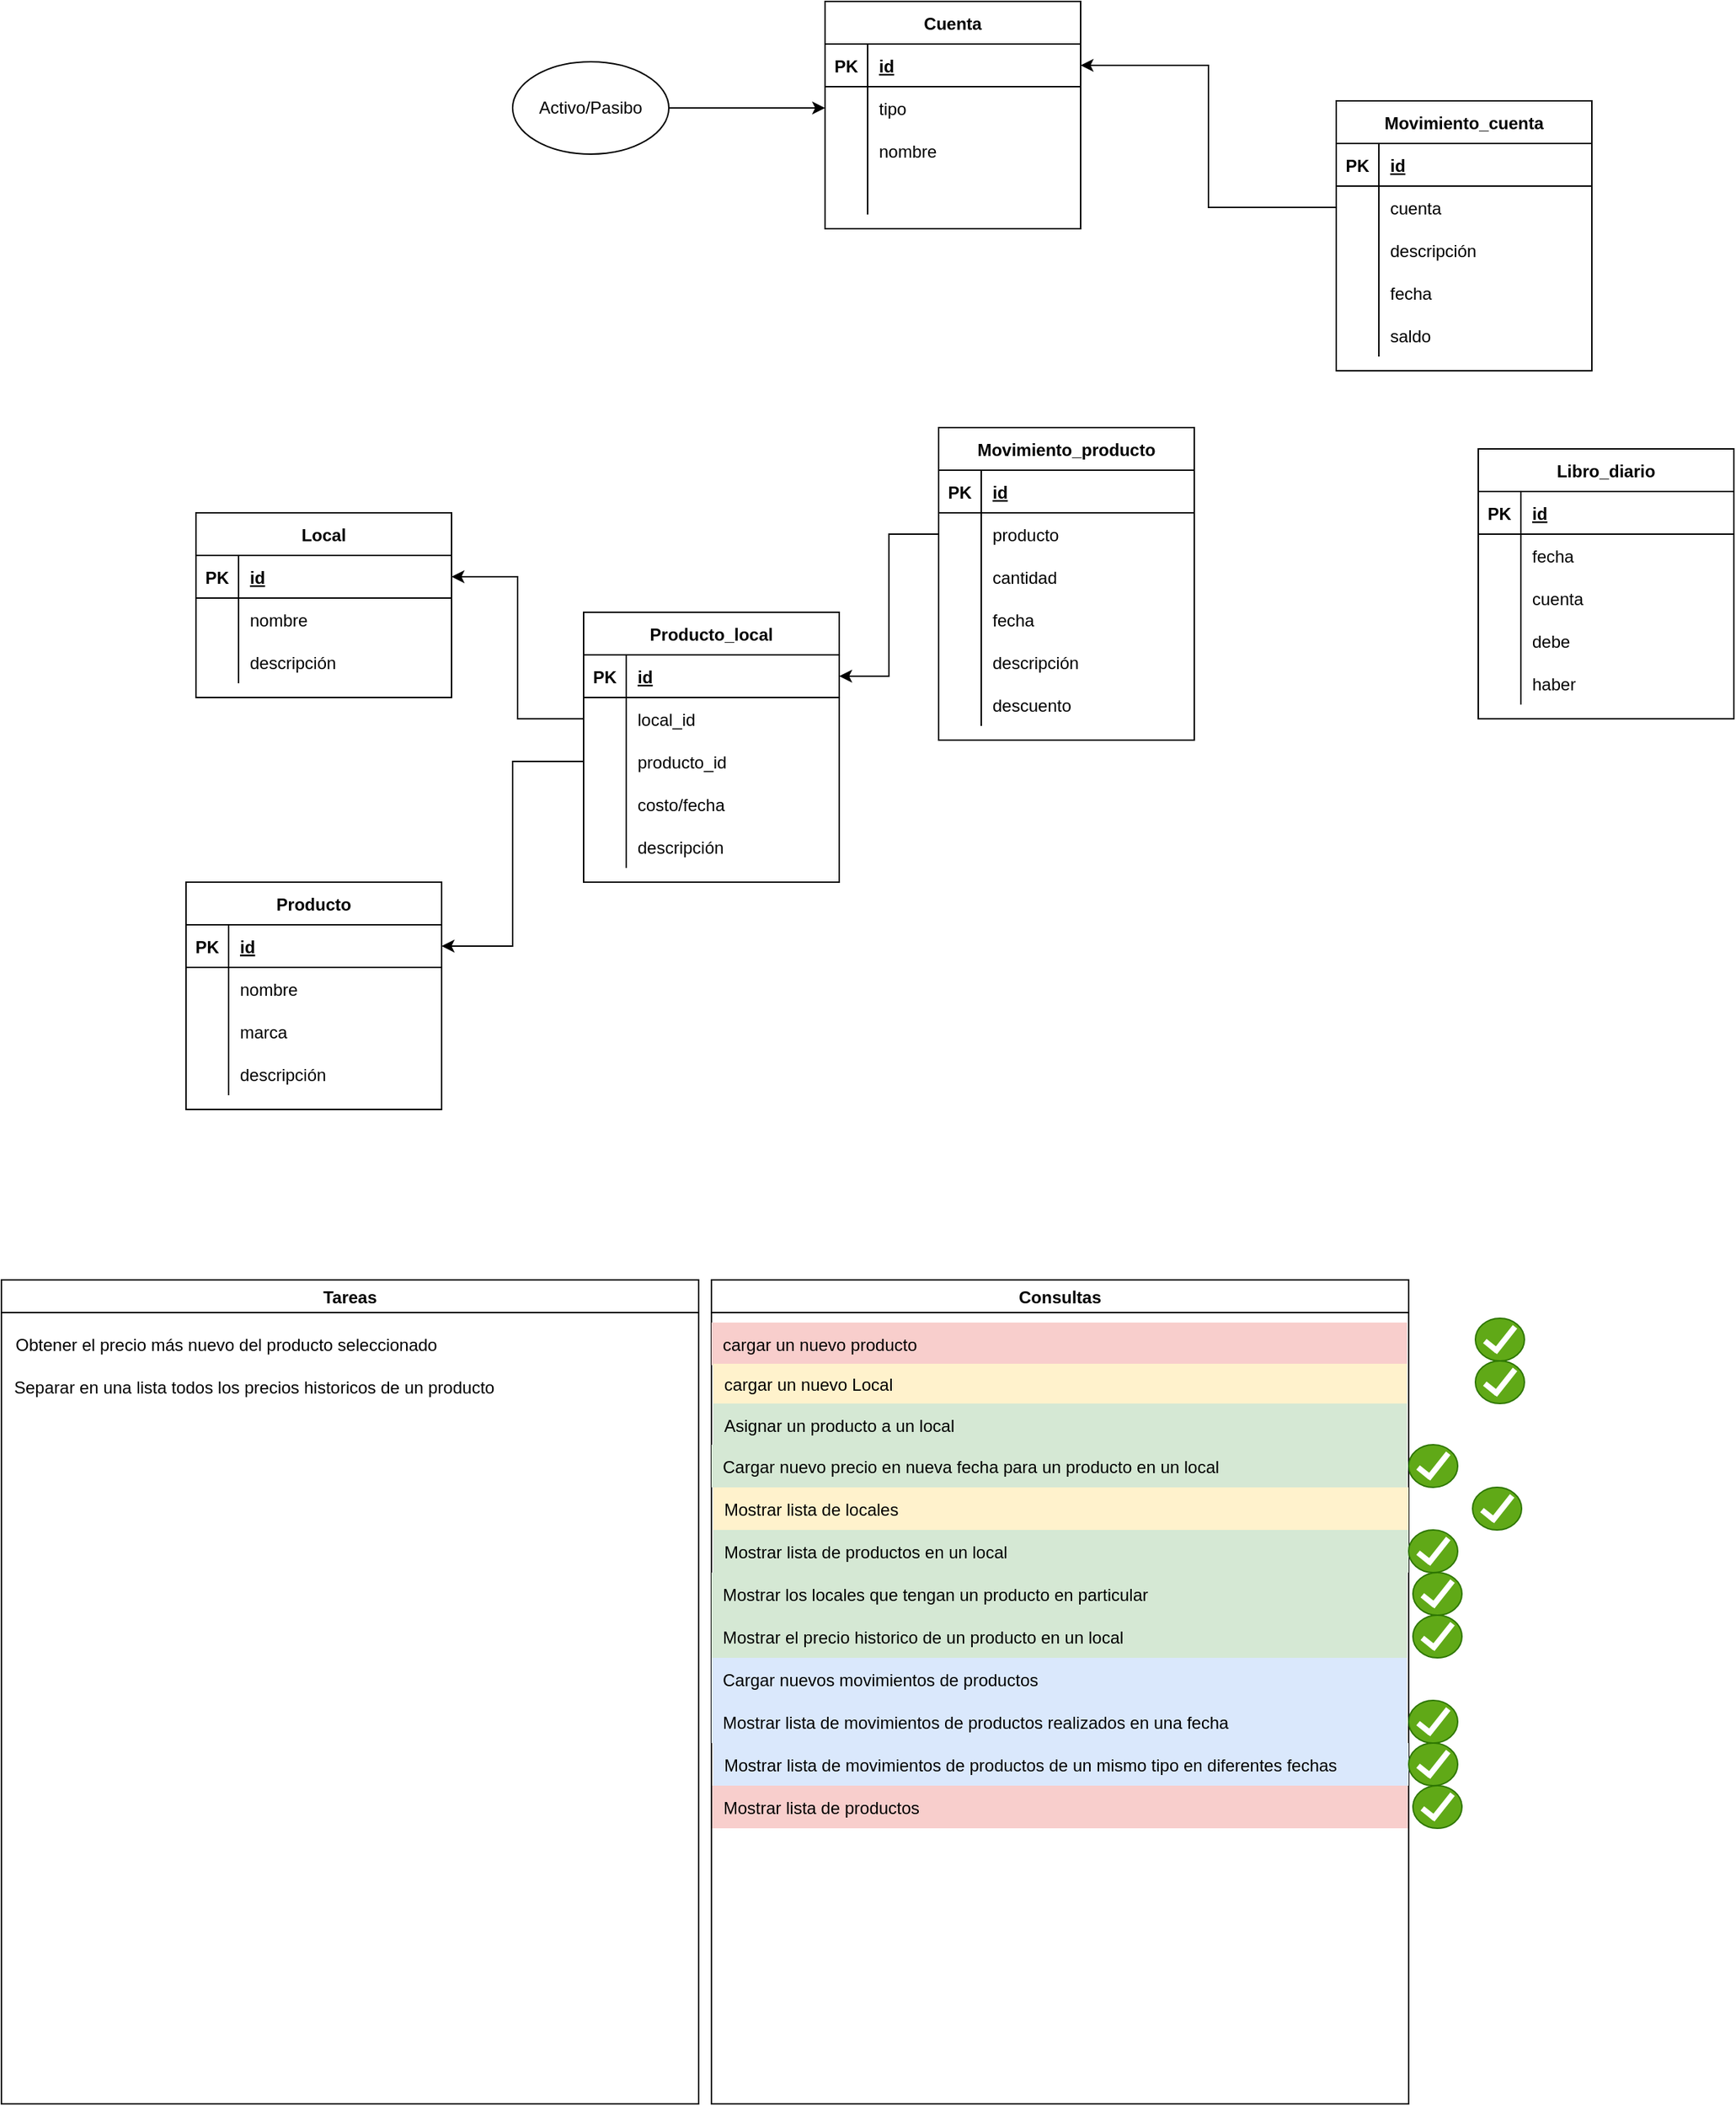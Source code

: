<mxfile version="20.2.8" type="device"><diagram id="sFwB2-x5jm3yH0s9zQsC" name="Página-1"><mxGraphModel dx="1406" dy="507" grid="0" gridSize="10" guides="1" tooltips="1" connect="1" arrows="1" fold="1" page="1" pageScale="1" pageWidth="827" pageHeight="1169" math="0" shadow="0"><root><mxCell id="0"/><mxCell id="1" parent="0"/><mxCell id="su_5K9uhyQ8qTH6WSZNQ-1" value="Cuenta" style="shape=table;startSize=30;container=1;collapsible=1;childLayout=tableLayout;fixedRows=1;rowLines=0;fontStyle=1;align=center;resizeLast=1;" parent="1" vertex="1"><mxGeometry x="30" y="40" width="180" height="160" as="geometry"/></mxCell><mxCell id="su_5K9uhyQ8qTH6WSZNQ-2" value="" style="shape=tableRow;horizontal=0;startSize=0;swimlaneHead=0;swimlaneBody=0;fillColor=none;collapsible=0;dropTarget=0;points=[[0,0.5],[1,0.5]];portConstraint=eastwest;top=0;left=0;right=0;bottom=1;" parent="su_5K9uhyQ8qTH6WSZNQ-1" vertex="1"><mxGeometry y="30" width="180" height="30" as="geometry"/></mxCell><mxCell id="su_5K9uhyQ8qTH6WSZNQ-3" value="PK" style="shape=partialRectangle;connectable=0;fillColor=none;top=0;left=0;bottom=0;right=0;fontStyle=1;overflow=hidden;" parent="su_5K9uhyQ8qTH6WSZNQ-2" vertex="1"><mxGeometry width="30" height="30" as="geometry"><mxRectangle width="30" height="30" as="alternateBounds"/></mxGeometry></mxCell><mxCell id="su_5K9uhyQ8qTH6WSZNQ-4" value="id" style="shape=partialRectangle;connectable=0;fillColor=none;top=0;left=0;bottom=0;right=0;align=left;spacingLeft=6;fontStyle=5;overflow=hidden;" parent="su_5K9uhyQ8qTH6WSZNQ-2" vertex="1"><mxGeometry x="30" width="150" height="30" as="geometry"><mxRectangle width="150" height="30" as="alternateBounds"/></mxGeometry></mxCell><mxCell id="su_5K9uhyQ8qTH6WSZNQ-5" value="" style="shape=tableRow;horizontal=0;startSize=0;swimlaneHead=0;swimlaneBody=0;fillColor=none;collapsible=0;dropTarget=0;points=[[0,0.5],[1,0.5]];portConstraint=eastwest;top=0;left=0;right=0;bottom=0;" parent="su_5K9uhyQ8qTH6WSZNQ-1" vertex="1"><mxGeometry y="60" width="180" height="30" as="geometry"/></mxCell><mxCell id="su_5K9uhyQ8qTH6WSZNQ-6" value="" style="shape=partialRectangle;connectable=0;fillColor=none;top=0;left=0;bottom=0;right=0;editable=1;overflow=hidden;" parent="su_5K9uhyQ8qTH6WSZNQ-5" vertex="1"><mxGeometry width="30" height="30" as="geometry"><mxRectangle width="30" height="30" as="alternateBounds"/></mxGeometry></mxCell><mxCell id="su_5K9uhyQ8qTH6WSZNQ-7" value="tipo" style="shape=partialRectangle;connectable=0;fillColor=none;top=0;left=0;bottom=0;right=0;align=left;spacingLeft=6;overflow=hidden;" parent="su_5K9uhyQ8qTH6WSZNQ-5" vertex="1"><mxGeometry x="30" width="150" height="30" as="geometry"><mxRectangle width="150" height="30" as="alternateBounds"/></mxGeometry></mxCell><mxCell id="su_5K9uhyQ8qTH6WSZNQ-8" value="" style="shape=tableRow;horizontal=0;startSize=0;swimlaneHead=0;swimlaneBody=0;fillColor=none;collapsible=0;dropTarget=0;points=[[0,0.5],[1,0.5]];portConstraint=eastwest;top=0;left=0;right=0;bottom=0;" parent="su_5K9uhyQ8qTH6WSZNQ-1" vertex="1"><mxGeometry y="90" width="180" height="30" as="geometry"/></mxCell><mxCell id="su_5K9uhyQ8qTH6WSZNQ-9" value="" style="shape=partialRectangle;connectable=0;fillColor=none;top=0;left=0;bottom=0;right=0;editable=1;overflow=hidden;" parent="su_5K9uhyQ8qTH6WSZNQ-8" vertex="1"><mxGeometry width="30" height="30" as="geometry"><mxRectangle width="30" height="30" as="alternateBounds"/></mxGeometry></mxCell><mxCell id="su_5K9uhyQ8qTH6WSZNQ-10" value="nombre" style="shape=partialRectangle;connectable=0;fillColor=none;top=0;left=0;bottom=0;right=0;align=left;spacingLeft=6;overflow=hidden;" parent="su_5K9uhyQ8qTH6WSZNQ-8" vertex="1"><mxGeometry x="30" width="150" height="30" as="geometry"><mxRectangle width="150" height="30" as="alternateBounds"/></mxGeometry></mxCell><mxCell id="su_5K9uhyQ8qTH6WSZNQ-11" value="" style="shape=tableRow;horizontal=0;startSize=0;swimlaneHead=0;swimlaneBody=0;fillColor=none;collapsible=0;dropTarget=0;points=[[0,0.5],[1,0.5]];portConstraint=eastwest;top=0;left=0;right=0;bottom=0;" parent="su_5K9uhyQ8qTH6WSZNQ-1" vertex="1"><mxGeometry y="120" width="180" height="30" as="geometry"/></mxCell><mxCell id="su_5K9uhyQ8qTH6WSZNQ-12" value="" style="shape=partialRectangle;connectable=0;fillColor=none;top=0;left=0;bottom=0;right=0;editable=1;overflow=hidden;" parent="su_5K9uhyQ8qTH6WSZNQ-11" vertex="1"><mxGeometry width="30" height="30" as="geometry"><mxRectangle width="30" height="30" as="alternateBounds"/></mxGeometry></mxCell><mxCell id="su_5K9uhyQ8qTH6WSZNQ-13" value="" style="shape=partialRectangle;connectable=0;fillColor=none;top=0;left=0;bottom=0;right=0;align=left;spacingLeft=6;overflow=hidden;" parent="su_5K9uhyQ8qTH6WSZNQ-11" vertex="1"><mxGeometry x="30" width="150" height="30" as="geometry"><mxRectangle width="150" height="30" as="alternateBounds"/></mxGeometry></mxCell><mxCell id="su_5K9uhyQ8qTH6WSZNQ-14" value="" style="endArrow=classic;html=1;rounded=0;" parent="1" source="su_5K9uhyQ8qTH6WSZNQ-15" edge="1"><mxGeometry width="50" height="50" relative="1" as="geometry"><mxPoint x="316" y="120" as="sourcePoint"/><mxPoint x="30" y="115" as="targetPoint"/></mxGeometry></mxCell><mxCell id="su_5K9uhyQ8qTH6WSZNQ-15" value="Activo/Pasibo" style="ellipse;whiteSpace=wrap;html=1;" parent="1" vertex="1"><mxGeometry x="-190" y="82.5" width="110" height="65" as="geometry"/></mxCell><mxCell id="su_5K9uhyQ8qTH6WSZNQ-33" style="edgeStyle=orthogonalEdgeStyle;rounded=0;orthogonalLoop=1;jettySize=auto;html=1;entryX=1;entryY=0.5;entryDx=0;entryDy=0;exitX=0;exitY=0.5;exitDx=0;exitDy=0;" parent="1" source="su_5K9uhyQ8qTH6WSZNQ-24" target="su_5K9uhyQ8qTH6WSZNQ-2" edge="1"><mxGeometry relative="1" as="geometry"/></mxCell><mxCell id="su_5K9uhyQ8qTH6WSZNQ-20" value="Movimiento_cuenta" style="shape=table;startSize=30;container=1;collapsible=1;childLayout=tableLayout;fixedRows=1;rowLines=0;fontStyle=1;align=center;resizeLast=1;" parent="1" vertex="1"><mxGeometry x="390" y="110" width="180" height="190" as="geometry"/></mxCell><mxCell id="su_5K9uhyQ8qTH6WSZNQ-21" value="" style="shape=tableRow;horizontal=0;startSize=0;swimlaneHead=0;swimlaneBody=0;fillColor=none;collapsible=0;dropTarget=0;points=[[0,0.5],[1,0.5]];portConstraint=eastwest;top=0;left=0;right=0;bottom=1;" parent="su_5K9uhyQ8qTH6WSZNQ-20" vertex="1"><mxGeometry y="30" width="180" height="30" as="geometry"/></mxCell><mxCell id="su_5K9uhyQ8qTH6WSZNQ-22" value="PK" style="shape=partialRectangle;connectable=0;fillColor=none;top=0;left=0;bottom=0;right=0;fontStyle=1;overflow=hidden;" parent="su_5K9uhyQ8qTH6WSZNQ-21" vertex="1"><mxGeometry width="30" height="30" as="geometry"><mxRectangle width="30" height="30" as="alternateBounds"/></mxGeometry></mxCell><mxCell id="su_5K9uhyQ8qTH6WSZNQ-23" value="id" style="shape=partialRectangle;connectable=0;fillColor=none;top=0;left=0;bottom=0;right=0;align=left;spacingLeft=6;fontStyle=5;overflow=hidden;" parent="su_5K9uhyQ8qTH6WSZNQ-21" vertex="1"><mxGeometry x="30" width="150" height="30" as="geometry"><mxRectangle width="150" height="30" as="alternateBounds"/></mxGeometry></mxCell><mxCell id="su_5K9uhyQ8qTH6WSZNQ-24" value="" style="shape=tableRow;horizontal=0;startSize=0;swimlaneHead=0;swimlaneBody=0;fillColor=none;collapsible=0;dropTarget=0;points=[[0,0.5],[1,0.5]];portConstraint=eastwest;top=0;left=0;right=0;bottom=0;" parent="su_5K9uhyQ8qTH6WSZNQ-20" vertex="1"><mxGeometry y="60" width="180" height="30" as="geometry"/></mxCell><mxCell id="su_5K9uhyQ8qTH6WSZNQ-25" value="" style="shape=partialRectangle;connectable=0;fillColor=none;top=0;left=0;bottom=0;right=0;editable=1;overflow=hidden;" parent="su_5K9uhyQ8qTH6WSZNQ-24" vertex="1"><mxGeometry width="30" height="30" as="geometry"><mxRectangle width="30" height="30" as="alternateBounds"/></mxGeometry></mxCell><mxCell id="su_5K9uhyQ8qTH6WSZNQ-26" value="cuenta" style="shape=partialRectangle;connectable=0;fillColor=none;top=0;left=0;bottom=0;right=0;align=left;spacingLeft=6;overflow=hidden;" parent="su_5K9uhyQ8qTH6WSZNQ-24" vertex="1"><mxGeometry x="30" width="150" height="30" as="geometry"><mxRectangle width="150" height="30" as="alternateBounds"/></mxGeometry></mxCell><mxCell id="su_5K9uhyQ8qTH6WSZNQ-27" value="" style="shape=tableRow;horizontal=0;startSize=0;swimlaneHead=0;swimlaneBody=0;fillColor=none;collapsible=0;dropTarget=0;points=[[0,0.5],[1,0.5]];portConstraint=eastwest;top=0;left=0;right=0;bottom=0;" parent="su_5K9uhyQ8qTH6WSZNQ-20" vertex="1"><mxGeometry y="90" width="180" height="30" as="geometry"/></mxCell><mxCell id="su_5K9uhyQ8qTH6WSZNQ-28" value="" style="shape=partialRectangle;connectable=0;fillColor=none;top=0;left=0;bottom=0;right=0;editable=1;overflow=hidden;" parent="su_5K9uhyQ8qTH6WSZNQ-27" vertex="1"><mxGeometry width="30" height="30" as="geometry"><mxRectangle width="30" height="30" as="alternateBounds"/></mxGeometry></mxCell><mxCell id="su_5K9uhyQ8qTH6WSZNQ-29" value="descripción" style="shape=partialRectangle;connectable=0;fillColor=none;top=0;left=0;bottom=0;right=0;align=left;spacingLeft=6;overflow=hidden;" parent="su_5K9uhyQ8qTH6WSZNQ-27" vertex="1"><mxGeometry x="30" width="150" height="30" as="geometry"><mxRectangle width="150" height="30" as="alternateBounds"/></mxGeometry></mxCell><mxCell id="su_5K9uhyQ8qTH6WSZNQ-30" value="" style="shape=tableRow;horizontal=0;startSize=0;swimlaneHead=0;swimlaneBody=0;fillColor=none;collapsible=0;dropTarget=0;points=[[0,0.5],[1,0.5]];portConstraint=eastwest;top=0;left=0;right=0;bottom=0;" parent="su_5K9uhyQ8qTH6WSZNQ-20" vertex="1"><mxGeometry y="120" width="180" height="30" as="geometry"/></mxCell><mxCell id="su_5K9uhyQ8qTH6WSZNQ-31" value="" style="shape=partialRectangle;connectable=0;fillColor=none;top=0;left=0;bottom=0;right=0;editable=1;overflow=hidden;" parent="su_5K9uhyQ8qTH6WSZNQ-30" vertex="1"><mxGeometry width="30" height="30" as="geometry"><mxRectangle width="30" height="30" as="alternateBounds"/></mxGeometry></mxCell><mxCell id="su_5K9uhyQ8qTH6WSZNQ-32" value="fecha" style="shape=partialRectangle;connectable=0;fillColor=none;top=0;left=0;bottom=0;right=0;align=left;spacingLeft=6;overflow=hidden;" parent="su_5K9uhyQ8qTH6WSZNQ-30" vertex="1"><mxGeometry x="30" width="150" height="30" as="geometry"><mxRectangle width="150" height="30" as="alternateBounds"/></mxGeometry></mxCell><mxCell id="su_5K9uhyQ8qTH6WSZNQ-38" value="" style="shape=tableRow;horizontal=0;startSize=0;swimlaneHead=0;swimlaneBody=0;fillColor=none;collapsible=0;dropTarget=0;points=[[0,0.5],[1,0.5]];portConstraint=eastwest;top=0;left=0;right=0;bottom=0;" parent="su_5K9uhyQ8qTH6WSZNQ-20" vertex="1"><mxGeometry y="150" width="180" height="30" as="geometry"/></mxCell><mxCell id="su_5K9uhyQ8qTH6WSZNQ-39" value="" style="shape=partialRectangle;connectable=0;fillColor=none;top=0;left=0;bottom=0;right=0;editable=1;overflow=hidden;" parent="su_5K9uhyQ8qTH6WSZNQ-38" vertex="1"><mxGeometry width="30" height="30" as="geometry"><mxRectangle width="30" height="30" as="alternateBounds"/></mxGeometry></mxCell><mxCell id="su_5K9uhyQ8qTH6WSZNQ-40" value="saldo" style="shape=partialRectangle;connectable=0;fillColor=none;top=0;left=0;bottom=0;right=0;align=left;spacingLeft=6;overflow=hidden;" parent="su_5K9uhyQ8qTH6WSZNQ-38" vertex="1"><mxGeometry x="30" width="150" height="30" as="geometry"><mxRectangle width="150" height="30" as="alternateBounds"/></mxGeometry></mxCell><mxCell id="su_5K9uhyQ8qTH6WSZNQ-41" value="Producto" style="shape=table;startSize=30;container=1;collapsible=1;childLayout=tableLayout;fixedRows=1;rowLines=0;fontStyle=1;align=center;resizeLast=1;" parent="1" vertex="1"><mxGeometry x="-420" y="660" width="180" height="160" as="geometry"/></mxCell><mxCell id="su_5K9uhyQ8qTH6WSZNQ-42" value="" style="shape=tableRow;horizontal=0;startSize=0;swimlaneHead=0;swimlaneBody=0;fillColor=none;collapsible=0;dropTarget=0;points=[[0,0.5],[1,0.5]];portConstraint=eastwest;top=0;left=0;right=0;bottom=1;" parent="su_5K9uhyQ8qTH6WSZNQ-41" vertex="1"><mxGeometry y="30" width="180" height="30" as="geometry"/></mxCell><mxCell id="su_5K9uhyQ8qTH6WSZNQ-43" value="PK" style="shape=partialRectangle;connectable=0;fillColor=none;top=0;left=0;bottom=0;right=0;fontStyle=1;overflow=hidden;" parent="su_5K9uhyQ8qTH6WSZNQ-42" vertex="1"><mxGeometry width="30" height="30" as="geometry"><mxRectangle width="30" height="30" as="alternateBounds"/></mxGeometry></mxCell><mxCell id="su_5K9uhyQ8qTH6WSZNQ-44" value="id" style="shape=partialRectangle;connectable=0;fillColor=none;top=0;left=0;bottom=0;right=0;align=left;spacingLeft=6;fontStyle=5;overflow=hidden;" parent="su_5K9uhyQ8qTH6WSZNQ-42" vertex="1"><mxGeometry x="30" width="150" height="30" as="geometry"><mxRectangle width="150" height="30" as="alternateBounds"/></mxGeometry></mxCell><mxCell id="su_5K9uhyQ8qTH6WSZNQ-45" value="" style="shape=tableRow;horizontal=0;startSize=0;swimlaneHead=0;swimlaneBody=0;fillColor=none;collapsible=0;dropTarget=0;points=[[0,0.5],[1,0.5]];portConstraint=eastwest;top=0;left=0;right=0;bottom=0;" parent="su_5K9uhyQ8qTH6WSZNQ-41" vertex="1"><mxGeometry y="60" width="180" height="30" as="geometry"/></mxCell><mxCell id="su_5K9uhyQ8qTH6WSZNQ-46" value="" style="shape=partialRectangle;connectable=0;fillColor=none;top=0;left=0;bottom=0;right=0;editable=1;overflow=hidden;" parent="su_5K9uhyQ8qTH6WSZNQ-45" vertex="1"><mxGeometry width="30" height="30" as="geometry"><mxRectangle width="30" height="30" as="alternateBounds"/></mxGeometry></mxCell><mxCell id="su_5K9uhyQ8qTH6WSZNQ-47" value="nombre" style="shape=partialRectangle;connectable=0;fillColor=none;top=0;left=0;bottom=0;right=0;align=left;spacingLeft=6;overflow=hidden;" parent="su_5K9uhyQ8qTH6WSZNQ-45" vertex="1"><mxGeometry x="30" width="150" height="30" as="geometry"><mxRectangle width="150" height="30" as="alternateBounds"/></mxGeometry></mxCell><mxCell id="su_5K9uhyQ8qTH6WSZNQ-48" value="" style="shape=tableRow;horizontal=0;startSize=0;swimlaneHead=0;swimlaneBody=0;fillColor=none;collapsible=0;dropTarget=0;points=[[0,0.5],[1,0.5]];portConstraint=eastwest;top=0;left=0;right=0;bottom=0;" parent="su_5K9uhyQ8qTH6WSZNQ-41" vertex="1"><mxGeometry y="90" width="180" height="30" as="geometry"/></mxCell><mxCell id="su_5K9uhyQ8qTH6WSZNQ-49" value="" style="shape=partialRectangle;connectable=0;fillColor=none;top=0;left=0;bottom=0;right=0;editable=1;overflow=hidden;" parent="su_5K9uhyQ8qTH6WSZNQ-48" vertex="1"><mxGeometry width="30" height="30" as="geometry"><mxRectangle width="30" height="30" as="alternateBounds"/></mxGeometry></mxCell><mxCell id="su_5K9uhyQ8qTH6WSZNQ-50" value="marca" style="shape=partialRectangle;connectable=0;fillColor=none;top=0;left=0;bottom=0;right=0;align=left;spacingLeft=6;overflow=hidden;" parent="su_5K9uhyQ8qTH6WSZNQ-48" vertex="1"><mxGeometry x="30" width="150" height="30" as="geometry"><mxRectangle width="150" height="30" as="alternateBounds"/></mxGeometry></mxCell><mxCell id="su_5K9uhyQ8qTH6WSZNQ-54" value="" style="shape=tableRow;horizontal=0;startSize=0;swimlaneHead=0;swimlaneBody=0;fillColor=none;collapsible=0;dropTarget=0;points=[[0,0.5],[1,0.5]];portConstraint=eastwest;top=0;left=0;right=0;bottom=0;" parent="su_5K9uhyQ8qTH6WSZNQ-41" vertex="1"><mxGeometry y="120" width="180" height="30" as="geometry"/></mxCell><mxCell id="su_5K9uhyQ8qTH6WSZNQ-55" value="" style="shape=partialRectangle;connectable=0;fillColor=none;top=0;left=0;bottom=0;right=0;editable=1;overflow=hidden;" parent="su_5K9uhyQ8qTH6WSZNQ-54" vertex="1"><mxGeometry width="30" height="30" as="geometry"><mxRectangle width="30" height="30" as="alternateBounds"/></mxGeometry></mxCell><mxCell id="su_5K9uhyQ8qTH6WSZNQ-56" value="descripción" style="shape=partialRectangle;connectable=0;fillColor=none;top=0;left=0;bottom=0;right=0;align=left;spacingLeft=6;overflow=hidden;" parent="su_5K9uhyQ8qTH6WSZNQ-54" vertex="1"><mxGeometry x="30" width="150" height="30" as="geometry"><mxRectangle width="150" height="30" as="alternateBounds"/></mxGeometry></mxCell><mxCell id="su_5K9uhyQ8qTH6WSZNQ-57" value="Movimiento_producto" style="shape=table;startSize=30;container=1;collapsible=1;childLayout=tableLayout;fixedRows=1;rowLines=0;fontStyle=1;align=center;resizeLast=1;" parent="1" vertex="1"><mxGeometry x="110" y="340" width="180" height="220" as="geometry"/></mxCell><mxCell id="su_5K9uhyQ8qTH6WSZNQ-58" value="" style="shape=tableRow;horizontal=0;startSize=0;swimlaneHead=0;swimlaneBody=0;fillColor=none;collapsible=0;dropTarget=0;points=[[0,0.5],[1,0.5]];portConstraint=eastwest;top=0;left=0;right=0;bottom=1;" parent="su_5K9uhyQ8qTH6WSZNQ-57" vertex="1"><mxGeometry y="30" width="180" height="30" as="geometry"/></mxCell><mxCell id="su_5K9uhyQ8qTH6WSZNQ-59" value="PK" style="shape=partialRectangle;connectable=0;fillColor=none;top=0;left=0;bottom=0;right=0;fontStyle=1;overflow=hidden;" parent="su_5K9uhyQ8qTH6WSZNQ-58" vertex="1"><mxGeometry width="30" height="30" as="geometry"><mxRectangle width="30" height="30" as="alternateBounds"/></mxGeometry></mxCell><mxCell id="su_5K9uhyQ8qTH6WSZNQ-60" value="id" style="shape=partialRectangle;connectable=0;fillColor=none;top=0;left=0;bottom=0;right=0;align=left;spacingLeft=6;fontStyle=5;overflow=hidden;" parent="su_5K9uhyQ8qTH6WSZNQ-58" vertex="1"><mxGeometry x="30" width="150" height="30" as="geometry"><mxRectangle width="150" height="30" as="alternateBounds"/></mxGeometry></mxCell><mxCell id="su_5K9uhyQ8qTH6WSZNQ-61" value="" style="shape=tableRow;horizontal=0;startSize=0;swimlaneHead=0;swimlaneBody=0;fillColor=none;collapsible=0;dropTarget=0;points=[[0,0.5],[1,0.5]];portConstraint=eastwest;top=0;left=0;right=0;bottom=0;" parent="su_5K9uhyQ8qTH6WSZNQ-57" vertex="1"><mxGeometry y="60" width="180" height="30" as="geometry"/></mxCell><mxCell id="su_5K9uhyQ8qTH6WSZNQ-62" value="" style="shape=partialRectangle;connectable=0;fillColor=none;top=0;left=0;bottom=0;right=0;editable=1;overflow=hidden;" parent="su_5K9uhyQ8qTH6WSZNQ-61" vertex="1"><mxGeometry width="30" height="30" as="geometry"><mxRectangle width="30" height="30" as="alternateBounds"/></mxGeometry></mxCell><mxCell id="su_5K9uhyQ8qTH6WSZNQ-63" value="producto" style="shape=partialRectangle;connectable=0;fillColor=none;top=0;left=0;bottom=0;right=0;align=left;spacingLeft=6;overflow=hidden;" parent="su_5K9uhyQ8qTH6WSZNQ-61" vertex="1"><mxGeometry x="30" width="150" height="30" as="geometry"><mxRectangle width="150" height="30" as="alternateBounds"/></mxGeometry></mxCell><mxCell id="su_5K9uhyQ8qTH6WSZNQ-73" value="" style="shape=tableRow;horizontal=0;startSize=0;swimlaneHead=0;swimlaneBody=0;fillColor=none;collapsible=0;dropTarget=0;points=[[0,0.5],[1,0.5]];portConstraint=eastwest;top=0;left=0;right=0;bottom=0;" parent="su_5K9uhyQ8qTH6WSZNQ-57" vertex="1"><mxGeometry y="90" width="180" height="30" as="geometry"/></mxCell><mxCell id="su_5K9uhyQ8qTH6WSZNQ-74" value="" style="shape=partialRectangle;connectable=0;fillColor=none;top=0;left=0;bottom=0;right=0;editable=1;overflow=hidden;" parent="su_5K9uhyQ8qTH6WSZNQ-73" vertex="1"><mxGeometry width="30" height="30" as="geometry"><mxRectangle width="30" height="30" as="alternateBounds"/></mxGeometry></mxCell><mxCell id="su_5K9uhyQ8qTH6WSZNQ-75" value="cantidad" style="shape=partialRectangle;connectable=0;fillColor=none;top=0;left=0;bottom=0;right=0;align=left;spacingLeft=6;overflow=hidden;" parent="su_5K9uhyQ8qTH6WSZNQ-73" vertex="1"><mxGeometry x="30" width="150" height="30" as="geometry"><mxRectangle width="150" height="30" as="alternateBounds"/></mxGeometry></mxCell><mxCell id="su_5K9uhyQ8qTH6WSZNQ-64" value="" style="shape=tableRow;horizontal=0;startSize=0;swimlaneHead=0;swimlaneBody=0;fillColor=none;collapsible=0;dropTarget=0;points=[[0,0.5],[1,0.5]];portConstraint=eastwest;top=0;left=0;right=0;bottom=0;" parent="su_5K9uhyQ8qTH6WSZNQ-57" vertex="1"><mxGeometry y="120" width="180" height="30" as="geometry"/></mxCell><mxCell id="su_5K9uhyQ8qTH6WSZNQ-65" value="" style="shape=partialRectangle;connectable=0;fillColor=none;top=0;left=0;bottom=0;right=0;editable=1;overflow=hidden;" parent="su_5K9uhyQ8qTH6WSZNQ-64" vertex="1"><mxGeometry width="30" height="30" as="geometry"><mxRectangle width="30" height="30" as="alternateBounds"/></mxGeometry></mxCell><mxCell id="su_5K9uhyQ8qTH6WSZNQ-66" value="fecha" style="shape=partialRectangle;connectable=0;fillColor=none;top=0;left=0;bottom=0;right=0;align=left;spacingLeft=6;overflow=hidden;" parent="su_5K9uhyQ8qTH6WSZNQ-64" vertex="1"><mxGeometry x="30" width="150" height="30" as="geometry"><mxRectangle width="150" height="30" as="alternateBounds"/></mxGeometry></mxCell><mxCell id="su_5K9uhyQ8qTH6WSZNQ-70" value="" style="shape=tableRow;horizontal=0;startSize=0;swimlaneHead=0;swimlaneBody=0;fillColor=none;collapsible=0;dropTarget=0;points=[[0,0.5],[1,0.5]];portConstraint=eastwest;top=0;left=0;right=0;bottom=0;" parent="su_5K9uhyQ8qTH6WSZNQ-57" vertex="1"><mxGeometry y="150" width="180" height="30" as="geometry"/></mxCell><mxCell id="su_5K9uhyQ8qTH6WSZNQ-71" value="" style="shape=partialRectangle;connectable=0;fillColor=none;top=0;left=0;bottom=0;right=0;editable=1;overflow=hidden;" parent="su_5K9uhyQ8qTH6WSZNQ-70" vertex="1"><mxGeometry width="30" height="30" as="geometry"><mxRectangle width="30" height="30" as="alternateBounds"/></mxGeometry></mxCell><mxCell id="su_5K9uhyQ8qTH6WSZNQ-72" value="descripción" style="shape=partialRectangle;connectable=0;fillColor=none;top=0;left=0;bottom=0;right=0;align=left;spacingLeft=6;overflow=hidden;" parent="su_5K9uhyQ8qTH6WSZNQ-70" vertex="1"><mxGeometry x="30" width="150" height="30" as="geometry"><mxRectangle width="150" height="30" as="alternateBounds"/></mxGeometry></mxCell><mxCell id="7sbzukaM1Y8o9VKseWNv-35" value="" style="shape=tableRow;horizontal=0;startSize=0;swimlaneHead=0;swimlaneBody=0;fillColor=none;collapsible=0;dropTarget=0;points=[[0,0.5],[1,0.5]];portConstraint=eastwest;top=0;left=0;right=0;bottom=0;" parent="su_5K9uhyQ8qTH6WSZNQ-57" vertex="1"><mxGeometry y="180" width="180" height="30" as="geometry"/></mxCell><mxCell id="7sbzukaM1Y8o9VKseWNv-36" value="" style="shape=partialRectangle;connectable=0;fillColor=none;top=0;left=0;bottom=0;right=0;editable=1;overflow=hidden;" parent="7sbzukaM1Y8o9VKseWNv-35" vertex="1"><mxGeometry width="30" height="30" as="geometry"><mxRectangle width="30" height="30" as="alternateBounds"/></mxGeometry></mxCell><mxCell id="7sbzukaM1Y8o9VKseWNv-37" value="descuento" style="shape=partialRectangle;connectable=0;fillColor=none;top=0;left=0;bottom=0;right=0;align=left;spacingLeft=6;overflow=hidden;" parent="7sbzukaM1Y8o9VKseWNv-35" vertex="1"><mxGeometry x="30" width="150" height="30" as="geometry"><mxRectangle width="150" height="30" as="alternateBounds"/></mxGeometry></mxCell><mxCell id="su_5K9uhyQ8qTH6WSZNQ-76" style="edgeStyle=orthogonalEdgeStyle;rounded=0;orthogonalLoop=1;jettySize=auto;html=1;" parent="1" source="7sbzukaM1Y8o9VKseWNv-24" target="su_5K9uhyQ8qTH6WSZNQ-42" edge="1"><mxGeometry relative="1" as="geometry"/></mxCell><mxCell id="su_5K9uhyQ8qTH6WSZNQ-77" value="Libro_diario" style="shape=table;startSize=30;container=1;collapsible=1;childLayout=tableLayout;fixedRows=1;rowLines=0;fontStyle=1;align=center;resizeLast=1;" parent="1" vertex="1"><mxGeometry x="490" y="355" width="180" height="190" as="geometry"/></mxCell><mxCell id="su_5K9uhyQ8qTH6WSZNQ-78" value="" style="shape=tableRow;horizontal=0;startSize=0;swimlaneHead=0;swimlaneBody=0;fillColor=none;collapsible=0;dropTarget=0;points=[[0,0.5],[1,0.5]];portConstraint=eastwest;top=0;left=0;right=0;bottom=1;" parent="su_5K9uhyQ8qTH6WSZNQ-77" vertex="1"><mxGeometry y="30" width="180" height="30" as="geometry"/></mxCell><mxCell id="su_5K9uhyQ8qTH6WSZNQ-79" value="PK" style="shape=partialRectangle;connectable=0;fillColor=none;top=0;left=0;bottom=0;right=0;fontStyle=1;overflow=hidden;" parent="su_5K9uhyQ8qTH6WSZNQ-78" vertex="1"><mxGeometry width="30" height="30" as="geometry"><mxRectangle width="30" height="30" as="alternateBounds"/></mxGeometry></mxCell><mxCell id="su_5K9uhyQ8qTH6WSZNQ-80" value="id" style="shape=partialRectangle;connectable=0;fillColor=none;top=0;left=0;bottom=0;right=0;align=left;spacingLeft=6;fontStyle=5;overflow=hidden;" parent="su_5K9uhyQ8qTH6WSZNQ-78" vertex="1"><mxGeometry x="30" width="150" height="30" as="geometry"><mxRectangle width="150" height="30" as="alternateBounds"/></mxGeometry></mxCell><mxCell id="su_5K9uhyQ8qTH6WSZNQ-87" value="" style="shape=tableRow;horizontal=0;startSize=0;swimlaneHead=0;swimlaneBody=0;fillColor=none;collapsible=0;dropTarget=0;points=[[0,0.5],[1,0.5]];portConstraint=eastwest;top=0;left=0;right=0;bottom=0;" parent="su_5K9uhyQ8qTH6WSZNQ-77" vertex="1"><mxGeometry y="60" width="180" height="30" as="geometry"/></mxCell><mxCell id="su_5K9uhyQ8qTH6WSZNQ-88" value="" style="shape=partialRectangle;connectable=0;fillColor=none;top=0;left=0;bottom=0;right=0;editable=1;overflow=hidden;" parent="su_5K9uhyQ8qTH6WSZNQ-87" vertex="1"><mxGeometry width="30" height="30" as="geometry"><mxRectangle width="30" height="30" as="alternateBounds"/></mxGeometry></mxCell><mxCell id="su_5K9uhyQ8qTH6WSZNQ-89" value="fecha" style="shape=partialRectangle;connectable=0;fillColor=none;top=0;left=0;bottom=0;right=0;align=left;spacingLeft=6;overflow=hidden;" parent="su_5K9uhyQ8qTH6WSZNQ-87" vertex="1"><mxGeometry x="30" width="150" height="30" as="geometry"><mxRectangle width="150" height="30" as="alternateBounds"/></mxGeometry></mxCell><mxCell id="su_5K9uhyQ8qTH6WSZNQ-81" value="" style="shape=tableRow;horizontal=0;startSize=0;swimlaneHead=0;swimlaneBody=0;fillColor=none;collapsible=0;dropTarget=0;points=[[0,0.5],[1,0.5]];portConstraint=eastwest;top=0;left=0;right=0;bottom=0;" parent="su_5K9uhyQ8qTH6WSZNQ-77" vertex="1"><mxGeometry y="90" width="180" height="30" as="geometry"/></mxCell><mxCell id="su_5K9uhyQ8qTH6WSZNQ-82" value="" style="shape=partialRectangle;connectable=0;fillColor=none;top=0;left=0;bottom=0;right=0;editable=1;overflow=hidden;" parent="su_5K9uhyQ8qTH6WSZNQ-81" vertex="1"><mxGeometry width="30" height="30" as="geometry"><mxRectangle width="30" height="30" as="alternateBounds"/></mxGeometry></mxCell><mxCell id="su_5K9uhyQ8qTH6WSZNQ-83" value="cuenta" style="shape=partialRectangle;connectable=0;fillColor=none;top=0;left=0;bottom=0;right=0;align=left;spacingLeft=6;overflow=hidden;" parent="su_5K9uhyQ8qTH6WSZNQ-81" vertex="1"><mxGeometry x="30" width="150" height="30" as="geometry"><mxRectangle width="150" height="30" as="alternateBounds"/></mxGeometry></mxCell><mxCell id="su_5K9uhyQ8qTH6WSZNQ-84" value="" style="shape=tableRow;horizontal=0;startSize=0;swimlaneHead=0;swimlaneBody=0;fillColor=none;collapsible=0;dropTarget=0;points=[[0,0.5],[1,0.5]];portConstraint=eastwest;top=0;left=0;right=0;bottom=0;" parent="su_5K9uhyQ8qTH6WSZNQ-77" vertex="1"><mxGeometry y="120" width="180" height="30" as="geometry"/></mxCell><mxCell id="su_5K9uhyQ8qTH6WSZNQ-85" value="" style="shape=partialRectangle;connectable=0;fillColor=none;top=0;left=0;bottom=0;right=0;editable=1;overflow=hidden;" parent="su_5K9uhyQ8qTH6WSZNQ-84" vertex="1"><mxGeometry width="30" height="30" as="geometry"><mxRectangle width="30" height="30" as="alternateBounds"/></mxGeometry></mxCell><mxCell id="su_5K9uhyQ8qTH6WSZNQ-86" value="debe" style="shape=partialRectangle;connectable=0;fillColor=none;top=0;left=0;bottom=0;right=0;align=left;spacingLeft=6;overflow=hidden;" parent="su_5K9uhyQ8qTH6WSZNQ-84" vertex="1"><mxGeometry x="30" width="150" height="30" as="geometry"><mxRectangle width="150" height="30" as="alternateBounds"/></mxGeometry></mxCell><mxCell id="su_5K9uhyQ8qTH6WSZNQ-90" value="" style="shape=tableRow;horizontal=0;startSize=0;swimlaneHead=0;swimlaneBody=0;fillColor=none;collapsible=0;dropTarget=0;points=[[0,0.5],[1,0.5]];portConstraint=eastwest;top=0;left=0;right=0;bottom=0;" parent="su_5K9uhyQ8qTH6WSZNQ-77" vertex="1"><mxGeometry y="150" width="180" height="30" as="geometry"/></mxCell><mxCell id="su_5K9uhyQ8qTH6WSZNQ-91" value="" style="shape=partialRectangle;connectable=0;fillColor=none;top=0;left=0;bottom=0;right=0;editable=1;overflow=hidden;" parent="su_5K9uhyQ8qTH6WSZNQ-90" vertex="1"><mxGeometry width="30" height="30" as="geometry"><mxRectangle width="30" height="30" as="alternateBounds"/></mxGeometry></mxCell><mxCell id="su_5K9uhyQ8qTH6WSZNQ-92" value="haber" style="shape=partialRectangle;connectable=0;fillColor=none;top=0;left=0;bottom=0;right=0;align=left;spacingLeft=6;overflow=hidden;" parent="su_5K9uhyQ8qTH6WSZNQ-90" vertex="1"><mxGeometry x="30" width="150" height="30" as="geometry"><mxRectangle width="150" height="30" as="alternateBounds"/></mxGeometry></mxCell><mxCell id="7sbzukaM1Y8o9VKseWNv-1" value="Local" style="shape=table;startSize=30;container=1;collapsible=1;childLayout=tableLayout;fixedRows=1;rowLines=0;fontStyle=1;align=center;resizeLast=1;" parent="1" vertex="1"><mxGeometry x="-413" y="400" width="180" height="130" as="geometry"/></mxCell><mxCell id="7sbzukaM1Y8o9VKseWNv-2" value="" style="shape=tableRow;horizontal=0;startSize=0;swimlaneHead=0;swimlaneBody=0;fillColor=none;collapsible=0;dropTarget=0;points=[[0,0.5],[1,0.5]];portConstraint=eastwest;top=0;left=0;right=0;bottom=1;" parent="7sbzukaM1Y8o9VKseWNv-1" vertex="1"><mxGeometry y="30" width="180" height="30" as="geometry"/></mxCell><mxCell id="7sbzukaM1Y8o9VKseWNv-3" value="PK" style="shape=partialRectangle;connectable=0;fillColor=none;top=0;left=0;bottom=0;right=0;fontStyle=1;overflow=hidden;" parent="7sbzukaM1Y8o9VKseWNv-2" vertex="1"><mxGeometry width="30" height="30" as="geometry"><mxRectangle width="30" height="30" as="alternateBounds"/></mxGeometry></mxCell><mxCell id="7sbzukaM1Y8o9VKseWNv-4" value="id" style="shape=partialRectangle;connectable=0;fillColor=none;top=0;left=0;bottom=0;right=0;align=left;spacingLeft=6;fontStyle=5;overflow=hidden;" parent="7sbzukaM1Y8o9VKseWNv-2" vertex="1"><mxGeometry x="30" width="150" height="30" as="geometry"><mxRectangle width="150" height="30" as="alternateBounds"/></mxGeometry></mxCell><mxCell id="7sbzukaM1Y8o9VKseWNv-5" value="" style="shape=tableRow;horizontal=0;startSize=0;swimlaneHead=0;swimlaneBody=0;fillColor=none;collapsible=0;dropTarget=0;points=[[0,0.5],[1,0.5]];portConstraint=eastwest;top=0;left=0;right=0;bottom=0;" parent="7sbzukaM1Y8o9VKseWNv-1" vertex="1"><mxGeometry y="60" width="180" height="30" as="geometry"/></mxCell><mxCell id="7sbzukaM1Y8o9VKseWNv-6" value="" style="shape=partialRectangle;connectable=0;fillColor=none;top=0;left=0;bottom=0;right=0;editable=1;overflow=hidden;" parent="7sbzukaM1Y8o9VKseWNv-5" vertex="1"><mxGeometry width="30" height="30" as="geometry"><mxRectangle width="30" height="30" as="alternateBounds"/></mxGeometry></mxCell><mxCell id="7sbzukaM1Y8o9VKseWNv-7" value="nombre" style="shape=partialRectangle;connectable=0;fillColor=none;top=0;left=0;bottom=0;right=0;align=left;spacingLeft=6;overflow=hidden;" parent="7sbzukaM1Y8o9VKseWNv-5" vertex="1"><mxGeometry x="30" width="150" height="30" as="geometry"><mxRectangle width="150" height="30" as="alternateBounds"/></mxGeometry></mxCell><mxCell id="7sbzukaM1Y8o9VKseWNv-14" value="" style="shape=tableRow;horizontal=0;startSize=0;swimlaneHead=0;swimlaneBody=0;fillColor=none;collapsible=0;dropTarget=0;points=[[0,0.5],[1,0.5]];portConstraint=eastwest;top=0;left=0;right=0;bottom=0;" parent="7sbzukaM1Y8o9VKseWNv-1" vertex="1"><mxGeometry y="90" width="180" height="30" as="geometry"/></mxCell><mxCell id="7sbzukaM1Y8o9VKseWNv-15" value="" style="shape=partialRectangle;connectable=0;fillColor=none;top=0;left=0;bottom=0;right=0;editable=1;overflow=hidden;" parent="7sbzukaM1Y8o9VKseWNv-14" vertex="1"><mxGeometry width="30" height="30" as="geometry"><mxRectangle width="30" height="30" as="alternateBounds"/></mxGeometry></mxCell><mxCell id="7sbzukaM1Y8o9VKseWNv-16" value="descripción" style="shape=partialRectangle;connectable=0;fillColor=none;top=0;left=0;bottom=0;right=0;align=left;spacingLeft=6;overflow=hidden;" parent="7sbzukaM1Y8o9VKseWNv-14" vertex="1"><mxGeometry x="30" width="150" height="30" as="geometry"><mxRectangle width="150" height="30" as="alternateBounds"/></mxGeometry></mxCell><mxCell id="7sbzukaM1Y8o9VKseWNv-17" value="Producto_local" style="shape=table;startSize=30;container=1;collapsible=1;childLayout=tableLayout;fixedRows=1;rowLines=0;fontStyle=1;align=center;resizeLast=1;" parent="1" vertex="1"><mxGeometry x="-140" y="470" width="180" height="190" as="geometry"/></mxCell><mxCell id="7sbzukaM1Y8o9VKseWNv-18" value="" style="shape=tableRow;horizontal=0;startSize=0;swimlaneHead=0;swimlaneBody=0;fillColor=none;collapsible=0;dropTarget=0;points=[[0,0.5],[1,0.5]];portConstraint=eastwest;top=0;left=0;right=0;bottom=1;" parent="7sbzukaM1Y8o9VKseWNv-17" vertex="1"><mxGeometry y="30" width="180" height="30" as="geometry"/></mxCell><mxCell id="7sbzukaM1Y8o9VKseWNv-19" value="PK" style="shape=partialRectangle;connectable=0;fillColor=none;top=0;left=0;bottom=0;right=0;fontStyle=1;overflow=hidden;" parent="7sbzukaM1Y8o9VKseWNv-18" vertex="1"><mxGeometry width="30" height="30" as="geometry"><mxRectangle width="30" height="30" as="alternateBounds"/></mxGeometry></mxCell><mxCell id="7sbzukaM1Y8o9VKseWNv-20" value="id" style="shape=partialRectangle;connectable=0;fillColor=none;top=0;left=0;bottom=0;right=0;align=left;spacingLeft=6;fontStyle=5;overflow=hidden;" parent="7sbzukaM1Y8o9VKseWNv-18" vertex="1"><mxGeometry x="30" width="150" height="30" as="geometry"><mxRectangle width="150" height="30" as="alternateBounds"/></mxGeometry></mxCell><mxCell id="7sbzukaM1Y8o9VKseWNv-21" value="" style="shape=tableRow;horizontal=0;startSize=0;swimlaneHead=0;swimlaneBody=0;fillColor=none;collapsible=0;dropTarget=0;points=[[0,0.5],[1,0.5]];portConstraint=eastwest;top=0;left=0;right=0;bottom=0;" parent="7sbzukaM1Y8o9VKseWNv-17" vertex="1"><mxGeometry y="60" width="180" height="30" as="geometry"/></mxCell><mxCell id="7sbzukaM1Y8o9VKseWNv-22" value="" style="shape=partialRectangle;connectable=0;fillColor=none;top=0;left=0;bottom=0;right=0;editable=1;overflow=hidden;" parent="7sbzukaM1Y8o9VKseWNv-21" vertex="1"><mxGeometry width="30" height="30" as="geometry"><mxRectangle width="30" height="30" as="alternateBounds"/></mxGeometry></mxCell><mxCell id="7sbzukaM1Y8o9VKseWNv-23" value="local_id" style="shape=partialRectangle;connectable=0;fillColor=none;top=0;left=0;bottom=0;right=0;align=left;spacingLeft=6;overflow=hidden;" parent="7sbzukaM1Y8o9VKseWNv-21" vertex="1"><mxGeometry x="30" width="150" height="30" as="geometry"><mxRectangle width="150" height="30" as="alternateBounds"/></mxGeometry></mxCell><mxCell id="7sbzukaM1Y8o9VKseWNv-24" value="" style="shape=tableRow;horizontal=0;startSize=0;swimlaneHead=0;swimlaneBody=0;fillColor=none;collapsible=0;dropTarget=0;points=[[0,0.5],[1,0.5]];portConstraint=eastwest;top=0;left=0;right=0;bottom=0;" parent="7sbzukaM1Y8o9VKseWNv-17" vertex="1"><mxGeometry y="90" width="180" height="30" as="geometry"/></mxCell><mxCell id="7sbzukaM1Y8o9VKseWNv-25" value="" style="shape=partialRectangle;connectable=0;fillColor=none;top=0;left=0;bottom=0;right=0;editable=1;overflow=hidden;" parent="7sbzukaM1Y8o9VKseWNv-24" vertex="1"><mxGeometry width="30" height="30" as="geometry"><mxRectangle width="30" height="30" as="alternateBounds"/></mxGeometry></mxCell><mxCell id="7sbzukaM1Y8o9VKseWNv-26" value="producto_id" style="shape=partialRectangle;connectable=0;fillColor=none;top=0;left=0;bottom=0;right=0;align=left;spacingLeft=6;overflow=hidden;" parent="7sbzukaM1Y8o9VKseWNv-24" vertex="1"><mxGeometry x="30" width="150" height="30" as="geometry"><mxRectangle width="150" height="30" as="alternateBounds"/></mxGeometry></mxCell><mxCell id="7sbzukaM1Y8o9VKseWNv-27" value="" style="shape=tableRow;horizontal=0;startSize=0;swimlaneHead=0;swimlaneBody=0;fillColor=none;collapsible=0;dropTarget=0;points=[[0,0.5],[1,0.5]];portConstraint=eastwest;top=0;left=0;right=0;bottom=0;" parent="7sbzukaM1Y8o9VKseWNv-17" vertex="1"><mxGeometry y="120" width="180" height="30" as="geometry"/></mxCell><mxCell id="7sbzukaM1Y8o9VKseWNv-28" value="" style="shape=partialRectangle;connectable=0;fillColor=none;top=0;left=0;bottom=0;right=0;editable=1;overflow=hidden;" parent="7sbzukaM1Y8o9VKseWNv-27" vertex="1"><mxGeometry width="30" height="30" as="geometry"><mxRectangle width="30" height="30" as="alternateBounds"/></mxGeometry></mxCell><mxCell id="7sbzukaM1Y8o9VKseWNv-29" value="costo/fecha" style="shape=partialRectangle;connectable=0;fillColor=none;top=0;left=0;bottom=0;right=0;align=left;spacingLeft=6;overflow=hidden;" parent="7sbzukaM1Y8o9VKseWNv-27" vertex="1"><mxGeometry x="30" width="150" height="30" as="geometry"><mxRectangle width="150" height="30" as="alternateBounds"/></mxGeometry></mxCell><mxCell id="7sbzukaM1Y8o9VKseWNv-30" value="" style="shape=tableRow;horizontal=0;startSize=0;swimlaneHead=0;swimlaneBody=0;fillColor=none;collapsible=0;dropTarget=0;points=[[0,0.5],[1,0.5]];portConstraint=eastwest;top=0;left=0;right=0;bottom=0;" parent="7sbzukaM1Y8o9VKseWNv-17" vertex="1"><mxGeometry y="150" width="180" height="30" as="geometry"/></mxCell><mxCell id="7sbzukaM1Y8o9VKseWNv-31" value="" style="shape=partialRectangle;connectable=0;fillColor=none;top=0;left=0;bottom=0;right=0;editable=1;overflow=hidden;" parent="7sbzukaM1Y8o9VKseWNv-30" vertex="1"><mxGeometry width="30" height="30" as="geometry"><mxRectangle width="30" height="30" as="alternateBounds"/></mxGeometry></mxCell><mxCell id="7sbzukaM1Y8o9VKseWNv-32" value="descripción" style="shape=partialRectangle;connectable=0;fillColor=none;top=0;left=0;bottom=0;right=0;align=left;spacingLeft=6;overflow=hidden;" parent="7sbzukaM1Y8o9VKseWNv-30" vertex="1"><mxGeometry x="30" width="150" height="30" as="geometry"><mxRectangle width="150" height="30" as="alternateBounds"/></mxGeometry></mxCell><mxCell id="7sbzukaM1Y8o9VKseWNv-33" style="edgeStyle=orthogonalEdgeStyle;rounded=0;orthogonalLoop=1;jettySize=auto;html=1;entryX=1;entryY=0.5;entryDx=0;entryDy=0;" parent="1" source="7sbzukaM1Y8o9VKseWNv-21" target="7sbzukaM1Y8o9VKseWNv-2" edge="1"><mxGeometry relative="1" as="geometry"/></mxCell><mxCell id="7sbzukaM1Y8o9VKseWNv-34" style="edgeStyle=orthogonalEdgeStyle;rounded=0;orthogonalLoop=1;jettySize=auto;html=1;entryX=1;entryY=0.5;entryDx=0;entryDy=0;exitX=0;exitY=0.5;exitDx=0;exitDy=0;" parent="1" source="su_5K9uhyQ8qTH6WSZNQ-61" target="7sbzukaM1Y8o9VKseWNv-18" edge="1"><mxGeometry relative="1" as="geometry"><mxPoint x="30" y="350" as="sourcePoint"/></mxGeometry></mxCell><mxCell id="7sbzukaM1Y8o9VKseWNv-42" value="Consultas" style="swimlane;startSize=23;" parent="1" vertex="1"><mxGeometry x="-50" y="940" width="491" height="580" as="geometry"/></mxCell><mxCell id="7sbzukaM1Y8o9VKseWNv-43" value="" style="shape=tableRow;horizontal=0;startSize=0;swimlaneHead=0;swimlaneBody=0;fillColor=none;collapsible=0;dropTarget=0;points=[[0,0.5],[1,0.5]];portConstraint=eastwest;top=0;left=0;right=0;bottom=0;" parent="7sbzukaM1Y8o9VKseWNv-42" vertex="1"><mxGeometry y="30" width="200" height="30" as="geometry"/></mxCell><mxCell id="7sbzukaM1Y8o9VKseWNv-44" value="" style="shape=partialRectangle;connectable=0;fillColor=none;top=0;left=0;bottom=0;right=0;editable=1;overflow=hidden;" parent="7sbzukaM1Y8o9VKseWNv-43" vertex="1"><mxGeometry width="30" height="30" as="geometry"><mxRectangle width="30" height="30" as="alternateBounds"/></mxGeometry></mxCell><mxCell id="7sbzukaM1Y8o9VKseWNv-46" value="cargar un nuevo producto" style="shape=partialRectangle;connectable=0;fillColor=#f8cecc;top=0;left=0;bottom=0;right=0;align=left;spacingLeft=6;overflow=hidden;strokeColor=#b85450;" parent="7sbzukaM1Y8o9VKseWNv-42" vertex="1"><mxGeometry y="30" width="490" height="30" as="geometry"><mxRectangle width="150" height="30" as="alternateBounds"/></mxGeometry></mxCell><mxCell id="7sbzukaM1Y8o9VKseWNv-48" value="Asignar un producto a un local" style="shape=partialRectangle;connectable=0;fillColor=#d5e8d4;top=0;left=0;bottom=0;right=0;align=left;spacingLeft=6;overflow=hidden;strokeColor=#82b366;" parent="7sbzukaM1Y8o9VKseWNv-42" vertex="1"><mxGeometry x="1" y="87" width="489" height="30" as="geometry"><mxRectangle width="150" height="30" as="alternateBounds"/></mxGeometry></mxCell><mxCell id="7sbzukaM1Y8o9VKseWNv-47" value="cargar un nuevo Local" style="shape=partialRectangle;connectable=0;fillColor=#fff2cc;top=0;left=0;bottom=0;right=0;align=left;spacingLeft=6;overflow=hidden;strokeColor=#d6b656;" parent="7sbzukaM1Y8o9VKseWNv-42" vertex="1"><mxGeometry x="1" y="59" width="489" height="28" as="geometry"><mxRectangle width="150" height="30" as="alternateBounds"/></mxGeometry></mxCell><mxCell id="7sbzukaM1Y8o9VKseWNv-49" value="Cargar nuevo precio en nueva fecha para un producto en un local" style="shape=partialRectangle;connectable=0;fillColor=#d5e8d4;top=0;left=0;bottom=0;right=0;align=left;spacingLeft=6;overflow=hidden;strokeColor=#82b366;" parent="7sbzukaM1Y8o9VKseWNv-42" vertex="1"><mxGeometry y="116" width="490" height="30" as="geometry"><mxRectangle width="150" height="30" as="alternateBounds"/></mxGeometry></mxCell><mxCell id="7sbzukaM1Y8o9VKseWNv-50" value="Mostrar lista de locales" style="shape=partialRectangle;connectable=0;fillColor=#fff2cc;top=0;left=0;bottom=0;right=0;align=left;spacingLeft=6;overflow=hidden;strokeColor=#d6b656;" parent="7sbzukaM1Y8o9VKseWNv-42" vertex="1"><mxGeometry x="1" y="146" width="490" height="30" as="geometry"><mxRectangle width="150" height="30" as="alternateBounds"/></mxGeometry></mxCell><mxCell id="7sbzukaM1Y8o9VKseWNv-51" value="Mostrar lista de productos en un local" style="shape=partialRectangle;connectable=0;fillColor=#d5e8d4;top=0;left=0;bottom=0;right=0;align=left;spacingLeft=6;overflow=hidden;strokeColor=#82b366;" parent="7sbzukaM1Y8o9VKseWNv-42" vertex="1"><mxGeometry x="1" y="176" width="490" height="30" as="geometry"><mxRectangle width="150" height="30" as="alternateBounds"/></mxGeometry></mxCell><mxCell id="7sbzukaM1Y8o9VKseWNv-52" value="Mostrar los locales que tengan un producto en particular" style="shape=partialRectangle;connectable=0;fillColor=#d5e8d4;top=0;left=0;bottom=0;right=0;align=left;spacingLeft=6;overflow=hidden;strokeColor=#82b366;" parent="7sbzukaM1Y8o9VKseWNv-42" vertex="1"><mxGeometry y="206" width="490" height="30" as="geometry"><mxRectangle width="150" height="30" as="alternateBounds"/></mxGeometry></mxCell><mxCell id="7sbzukaM1Y8o9VKseWNv-66" value="Mostrar el precio historico de un producto en un local" style="shape=partialRectangle;connectable=0;fillColor=#d5e8d4;top=0;left=0;bottom=0;right=0;align=left;spacingLeft=6;overflow=hidden;strokeColor=#82b366;" parent="7sbzukaM1Y8o9VKseWNv-42" vertex="1"><mxGeometry y="236" width="490" height="30" as="geometry"><mxRectangle width="150" height="30" as="alternateBounds"/></mxGeometry></mxCell><mxCell id="7sbzukaM1Y8o9VKseWNv-78" value="Cargar nuevos movimientos de productos" style="shape=partialRectangle;connectable=0;fillColor=#dae8fc;top=0;left=0;bottom=0;right=0;align=left;spacingLeft=6;overflow=hidden;strokeColor=#6c8ebf;" parent="7sbzukaM1Y8o9VKseWNv-42" vertex="1"><mxGeometry y="266" width="490" height="30" as="geometry"><mxRectangle width="150" height="30" as="alternateBounds"/></mxGeometry></mxCell><mxCell id="7sbzukaM1Y8o9VKseWNv-79" value="Mostrar lista de movimientos de productos realizados en una fecha" style="shape=partialRectangle;connectable=0;fillColor=#dae8fc;top=0;left=0;bottom=0;right=0;align=left;spacingLeft=6;overflow=hidden;strokeColor=#6c8ebf;" parent="7sbzukaM1Y8o9VKseWNv-42" vertex="1"><mxGeometry y="296" width="490" height="30" as="geometry"><mxRectangle width="150" height="30" as="alternateBounds"/></mxGeometry></mxCell><mxCell id="7sbzukaM1Y8o9VKseWNv-80" value="Mostrar lista de movimientos de productos de un mismo tipo en diferentes fechas" style="shape=partialRectangle;connectable=0;fillColor=#dae8fc;top=0;left=0;bottom=0;right=0;align=left;spacingLeft=6;overflow=hidden;strokeColor=#6c8ebf;" parent="7sbzukaM1Y8o9VKseWNv-42" vertex="1"><mxGeometry x="1" y="326" width="490" height="30" as="geometry"><mxRectangle width="150" height="30" as="alternateBounds"/></mxGeometry></mxCell><mxCell id="KsOXdqQCUm5Dvc5eLX3T-1" value="Mostrar lista de productos" style="shape=partialRectangle;connectable=0;fillColor=#f8cecc;top=0;left=0;bottom=0;right=0;align=left;spacingLeft=6;overflow=hidden;strokeColor=#b85450;" vertex="1" parent="7sbzukaM1Y8o9VKseWNv-42"><mxGeometry x="0.5" y="356" width="490" height="30" as="geometry"><mxRectangle width="150" height="30" as="alternateBounds"/></mxGeometry></mxCell><mxCell id="7sbzukaM1Y8o9VKseWNv-55" value="Tareas" style="swimlane;startSize=23;" parent="1" vertex="1"><mxGeometry x="-550" y="940" width="491" height="580" as="geometry"/></mxCell><mxCell id="7sbzukaM1Y8o9VKseWNv-56" value="" style="shape=tableRow;horizontal=0;startSize=0;swimlaneHead=0;swimlaneBody=0;fillColor=none;collapsible=0;dropTarget=0;points=[[0,0.5],[1,0.5]];portConstraint=eastwest;top=0;left=0;right=0;bottom=0;" parent="7sbzukaM1Y8o9VKseWNv-55" vertex="1"><mxGeometry y="30" width="200" height="30" as="geometry"/></mxCell><mxCell id="7sbzukaM1Y8o9VKseWNv-57" value="" style="shape=partialRectangle;connectable=0;fillColor=none;top=0;left=0;bottom=0;right=0;editable=1;overflow=hidden;" parent="7sbzukaM1Y8o9VKseWNv-56" vertex="1"><mxGeometry width="30" height="30" as="geometry"><mxRectangle width="30" height="30" as="alternateBounds"/></mxGeometry></mxCell><mxCell id="7sbzukaM1Y8o9VKseWNv-59" value="Obtener el precio más nuevo del producto seleccionado" style="shape=partialRectangle;connectable=0;fillColor=none;top=0;left=0;bottom=0;right=0;align=left;spacingLeft=6;overflow=hidden;" parent="7sbzukaM1Y8o9VKseWNv-55" vertex="1"><mxGeometry x="2" y="30" width="489" height="30" as="geometry"><mxRectangle width="150" height="30" as="alternateBounds"/></mxGeometry></mxCell><mxCell id="7sbzukaM1Y8o9VKseWNv-65" value="Separar en una lista todos los precios historicos de un producto" style="shape=partialRectangle;connectable=0;fillColor=none;top=0;left=0;bottom=0;right=0;align=left;spacingLeft=6;overflow=hidden;" parent="7sbzukaM1Y8o9VKseWNv-55" vertex="1"><mxGeometry x="1" y="60" width="489" height="30" as="geometry"><mxRectangle width="150" height="30" as="alternateBounds"/></mxGeometry></mxCell><mxCell id="KsOXdqQCUm5Dvc5eLX3T-8" value="" style="group" vertex="1" connectable="0" parent="1"><mxGeometry x="441" y="1056" width="34.5" height="30" as="geometry"/></mxCell><mxCell id="KsOXdqQCUm5Dvc5eLX3T-5" value="" style="ellipse;whiteSpace=wrap;html=1;fillColor=#60a917;strokeColor=#2D7600;fontColor=#ffffff;" vertex="1" parent="KsOXdqQCUm5Dvc5eLX3T-8"><mxGeometry width="34.5" height="30" as="geometry"/></mxCell><mxCell id="KsOXdqQCUm5Dvc5eLX3T-6" value="" style="endArrow=none;html=1;rounded=0;strokeWidth=4;strokeColor=#FFFFFF;" edge="1" parent="KsOXdqQCUm5Dvc5eLX3T-8"><mxGeometry width="50" height="50" relative="1" as="geometry"><mxPoint x="13.62" y="24" as="sourcePoint"/><mxPoint x="27.885" y="6.005" as="targetPoint"/></mxGeometry></mxCell><mxCell id="KsOXdqQCUm5Dvc5eLX3T-7" value="" style="endArrow=none;html=1;rounded=0;strokeWidth=4;strokeColor=#FFFFFF;" edge="1" parent="KsOXdqQCUm5Dvc5eLX3T-8"><mxGeometry width="50" height="50" relative="1" as="geometry"><mxPoint x="15.373" y="23.005" as="sourcePoint"/><mxPoint x="6.62" y="16" as="targetPoint"/></mxGeometry></mxCell><mxCell id="KsOXdqQCUm5Dvc5eLX3T-11" value="" style="group" vertex="1" connectable="0" parent="1"><mxGeometry x="441" y="1116" width="34.5" height="30" as="geometry"/></mxCell><mxCell id="KsOXdqQCUm5Dvc5eLX3T-12" value="" style="ellipse;whiteSpace=wrap;html=1;fillColor=#60a917;strokeColor=#2D7600;fontColor=#ffffff;" vertex="1" parent="KsOXdqQCUm5Dvc5eLX3T-11"><mxGeometry width="34.5" height="30" as="geometry"/></mxCell><mxCell id="KsOXdqQCUm5Dvc5eLX3T-13" value="" style="endArrow=none;html=1;rounded=0;strokeWidth=4;strokeColor=#FFFFFF;" edge="1" parent="KsOXdqQCUm5Dvc5eLX3T-11"><mxGeometry width="50" height="50" relative="1" as="geometry"><mxPoint x="13.62" y="24" as="sourcePoint"/><mxPoint x="27.885" y="6.005" as="targetPoint"/></mxGeometry></mxCell><mxCell id="KsOXdqQCUm5Dvc5eLX3T-14" value="" style="endArrow=none;html=1;rounded=0;strokeWidth=4;strokeColor=#FFFFFF;" edge="1" parent="KsOXdqQCUm5Dvc5eLX3T-11"><mxGeometry width="50" height="50" relative="1" as="geometry"><mxPoint x="15.373" y="23.005" as="sourcePoint"/><mxPoint x="6.62" y="16" as="targetPoint"/></mxGeometry></mxCell><mxCell id="KsOXdqQCUm5Dvc5eLX3T-15" value="" style="group" vertex="1" connectable="0" parent="1"><mxGeometry x="444" y="1146" width="34.5" height="30" as="geometry"/></mxCell><mxCell id="KsOXdqQCUm5Dvc5eLX3T-16" value="" style="ellipse;whiteSpace=wrap;html=1;fillColor=#60a917;strokeColor=#2D7600;fontColor=#ffffff;" vertex="1" parent="KsOXdqQCUm5Dvc5eLX3T-15"><mxGeometry width="34.5" height="30" as="geometry"/></mxCell><mxCell id="KsOXdqQCUm5Dvc5eLX3T-17" value="" style="endArrow=none;html=1;rounded=0;strokeWidth=4;strokeColor=#FFFFFF;" edge="1" parent="KsOXdqQCUm5Dvc5eLX3T-15"><mxGeometry width="50" height="50" relative="1" as="geometry"><mxPoint x="13.62" y="24" as="sourcePoint"/><mxPoint x="27.885" y="6.005" as="targetPoint"/></mxGeometry></mxCell><mxCell id="KsOXdqQCUm5Dvc5eLX3T-18" value="" style="endArrow=none;html=1;rounded=0;strokeWidth=4;strokeColor=#FFFFFF;" edge="1" parent="KsOXdqQCUm5Dvc5eLX3T-15"><mxGeometry width="50" height="50" relative="1" as="geometry"><mxPoint x="15.373" y="23.005" as="sourcePoint"/><mxPoint x="6.62" y="16" as="targetPoint"/></mxGeometry></mxCell><mxCell id="KsOXdqQCUm5Dvc5eLX3T-19" value="" style="group" vertex="1" connectable="0" parent="1"><mxGeometry x="444" y="1176" width="34.5" height="30" as="geometry"/></mxCell><mxCell id="KsOXdqQCUm5Dvc5eLX3T-20" value="" style="ellipse;whiteSpace=wrap;html=1;fillColor=#60a917;strokeColor=#2D7600;fontColor=#ffffff;" vertex="1" parent="KsOXdqQCUm5Dvc5eLX3T-19"><mxGeometry width="34.5" height="30" as="geometry"/></mxCell><mxCell id="KsOXdqQCUm5Dvc5eLX3T-21" value="" style="endArrow=none;html=1;rounded=0;strokeWidth=4;strokeColor=#FFFFFF;" edge="1" parent="KsOXdqQCUm5Dvc5eLX3T-19"><mxGeometry width="50" height="50" relative="1" as="geometry"><mxPoint x="13.62" y="24" as="sourcePoint"/><mxPoint x="27.885" y="6.005" as="targetPoint"/></mxGeometry></mxCell><mxCell id="KsOXdqQCUm5Dvc5eLX3T-22" value="" style="endArrow=none;html=1;rounded=0;strokeWidth=4;strokeColor=#FFFFFF;" edge="1" parent="KsOXdqQCUm5Dvc5eLX3T-19"><mxGeometry width="50" height="50" relative="1" as="geometry"><mxPoint x="15.373" y="23.005" as="sourcePoint"/><mxPoint x="6.62" y="16" as="targetPoint"/></mxGeometry></mxCell><mxCell id="KsOXdqQCUm5Dvc5eLX3T-23" value="" style="group" vertex="1" connectable="0" parent="1"><mxGeometry x="441" y="1236" width="37.5" height="90" as="geometry"/></mxCell><mxCell id="KsOXdqQCUm5Dvc5eLX3T-24" value="" style="ellipse;whiteSpace=wrap;html=1;fillColor=#60a917;strokeColor=#2D7600;fontColor=#ffffff;" vertex="1" parent="KsOXdqQCUm5Dvc5eLX3T-23"><mxGeometry width="34.5" height="30" as="geometry"/></mxCell><mxCell id="KsOXdqQCUm5Dvc5eLX3T-25" value="" style="endArrow=none;html=1;rounded=0;strokeWidth=4;strokeColor=#FFFFFF;" edge="1" parent="KsOXdqQCUm5Dvc5eLX3T-23"><mxGeometry width="50" height="50" relative="1" as="geometry"><mxPoint x="13.62" y="24" as="sourcePoint"/><mxPoint x="27.885" y="6.005" as="targetPoint"/></mxGeometry></mxCell><mxCell id="KsOXdqQCUm5Dvc5eLX3T-26" value="" style="endArrow=none;html=1;rounded=0;strokeWidth=4;strokeColor=#FFFFFF;" edge="1" parent="KsOXdqQCUm5Dvc5eLX3T-23"><mxGeometry width="50" height="50" relative="1" as="geometry"><mxPoint x="15.373" y="23.005" as="sourcePoint"/><mxPoint x="6.62" y="16" as="targetPoint"/></mxGeometry></mxCell><mxCell id="KsOXdqQCUm5Dvc5eLX3T-27" value="" style="group" vertex="1" connectable="0" parent="KsOXdqQCUm5Dvc5eLX3T-23"><mxGeometry y="30" width="37.5" height="60" as="geometry"/></mxCell><mxCell id="KsOXdqQCUm5Dvc5eLX3T-28" value="" style="ellipse;whiteSpace=wrap;html=1;fillColor=#60a917;strokeColor=#2D7600;fontColor=#ffffff;" vertex="1" parent="KsOXdqQCUm5Dvc5eLX3T-27"><mxGeometry width="34.5" height="30" as="geometry"/></mxCell><mxCell id="KsOXdqQCUm5Dvc5eLX3T-29" value="" style="endArrow=none;html=1;rounded=0;strokeWidth=4;strokeColor=#FFFFFF;" edge="1" parent="KsOXdqQCUm5Dvc5eLX3T-27"><mxGeometry width="50" height="50" relative="1" as="geometry"><mxPoint x="13.62" y="24" as="sourcePoint"/><mxPoint x="27.885" y="6.005" as="targetPoint"/></mxGeometry></mxCell><mxCell id="KsOXdqQCUm5Dvc5eLX3T-30" value="" style="endArrow=none;html=1;rounded=0;strokeWidth=4;strokeColor=#FFFFFF;" edge="1" parent="KsOXdqQCUm5Dvc5eLX3T-27"><mxGeometry width="50" height="50" relative="1" as="geometry"><mxPoint x="15.373" y="23.005" as="sourcePoint"/><mxPoint x="6.62" y="16" as="targetPoint"/></mxGeometry></mxCell><mxCell id="KsOXdqQCUm5Dvc5eLX3T-43" value="" style="group" vertex="1" connectable="0" parent="KsOXdqQCUm5Dvc5eLX3T-27"><mxGeometry x="3" y="30" width="34.5" height="30" as="geometry"/></mxCell><mxCell id="KsOXdqQCUm5Dvc5eLX3T-44" value="" style="ellipse;whiteSpace=wrap;html=1;fillColor=#60a917;strokeColor=#2D7600;fontColor=#ffffff;" vertex="1" parent="KsOXdqQCUm5Dvc5eLX3T-43"><mxGeometry width="34.5" height="30" as="geometry"/></mxCell><mxCell id="KsOXdqQCUm5Dvc5eLX3T-45" value="" style="endArrow=none;html=1;rounded=0;strokeWidth=4;strokeColor=#FFFFFF;" edge="1" parent="KsOXdqQCUm5Dvc5eLX3T-43"><mxGeometry width="50" height="50" relative="1" as="geometry"><mxPoint x="13.62" y="24" as="sourcePoint"/><mxPoint x="27.885" y="6.005" as="targetPoint"/></mxGeometry></mxCell><mxCell id="KsOXdqQCUm5Dvc5eLX3T-46" value="" style="endArrow=none;html=1;rounded=0;strokeWidth=4;strokeColor=#FFFFFF;" edge="1" parent="KsOXdqQCUm5Dvc5eLX3T-43"><mxGeometry width="50" height="50" relative="1" as="geometry"><mxPoint x="15.373" y="23.005" as="sourcePoint"/><mxPoint x="6.62" y="16" as="targetPoint"/></mxGeometry></mxCell><mxCell id="KsOXdqQCUm5Dvc5eLX3T-31" value="" style="group" vertex="1" connectable="0" parent="1"><mxGeometry x="486" y="1086" width="34.5" height="30" as="geometry"/></mxCell><mxCell id="KsOXdqQCUm5Dvc5eLX3T-32" value="" style="ellipse;whiteSpace=wrap;html=1;fillColor=#60a917;strokeColor=#2D7600;fontColor=#ffffff;" vertex="1" parent="KsOXdqQCUm5Dvc5eLX3T-31"><mxGeometry width="34.5" height="30" as="geometry"/></mxCell><mxCell id="KsOXdqQCUm5Dvc5eLX3T-33" value="" style="endArrow=none;html=1;rounded=0;strokeWidth=4;strokeColor=#FFFFFF;" edge="1" parent="KsOXdqQCUm5Dvc5eLX3T-31"><mxGeometry width="50" height="50" relative="1" as="geometry"><mxPoint x="13.62" y="24" as="sourcePoint"/><mxPoint x="27.885" y="6.005" as="targetPoint"/></mxGeometry></mxCell><mxCell id="KsOXdqQCUm5Dvc5eLX3T-34" value="" style="endArrow=none;html=1;rounded=0;strokeWidth=4;strokeColor=#FFFFFF;" edge="1" parent="KsOXdqQCUm5Dvc5eLX3T-31"><mxGeometry width="50" height="50" relative="1" as="geometry"><mxPoint x="15.373" y="23.005" as="sourcePoint"/><mxPoint x="6.62" y="16" as="targetPoint"/></mxGeometry></mxCell><mxCell id="KsOXdqQCUm5Dvc5eLX3T-35" value="" style="group" vertex="1" connectable="0" parent="1"><mxGeometry x="488" y="997" width="34.5" height="30" as="geometry"/></mxCell><mxCell id="KsOXdqQCUm5Dvc5eLX3T-36" value="" style="ellipse;whiteSpace=wrap;html=1;fillColor=#60a917;strokeColor=#2D7600;fontColor=#ffffff;" vertex="1" parent="KsOXdqQCUm5Dvc5eLX3T-35"><mxGeometry width="34.5" height="30" as="geometry"/></mxCell><mxCell id="KsOXdqQCUm5Dvc5eLX3T-37" value="" style="endArrow=none;html=1;rounded=0;strokeWidth=4;strokeColor=#FFFFFF;" edge="1" parent="KsOXdqQCUm5Dvc5eLX3T-35"><mxGeometry width="50" height="50" relative="1" as="geometry"><mxPoint x="13.62" y="24" as="sourcePoint"/><mxPoint x="27.885" y="6.005" as="targetPoint"/></mxGeometry></mxCell><mxCell id="KsOXdqQCUm5Dvc5eLX3T-38" value="" style="endArrow=none;html=1;rounded=0;strokeWidth=4;strokeColor=#FFFFFF;" edge="1" parent="KsOXdqQCUm5Dvc5eLX3T-35"><mxGeometry width="50" height="50" relative="1" as="geometry"><mxPoint x="15.373" y="23.005" as="sourcePoint"/><mxPoint x="6.62" y="16" as="targetPoint"/></mxGeometry></mxCell><mxCell id="KsOXdqQCUm5Dvc5eLX3T-39" value="" style="group" vertex="1" connectable="0" parent="1"><mxGeometry x="488" y="967" width="34.5" height="30" as="geometry"/></mxCell><mxCell id="KsOXdqQCUm5Dvc5eLX3T-40" value="" style="ellipse;whiteSpace=wrap;html=1;fillColor=#60a917;strokeColor=#2D7600;fontColor=#ffffff;" vertex="1" parent="KsOXdqQCUm5Dvc5eLX3T-39"><mxGeometry width="34.5" height="30" as="geometry"/></mxCell><mxCell id="KsOXdqQCUm5Dvc5eLX3T-41" value="" style="endArrow=none;html=1;rounded=0;strokeWidth=4;strokeColor=#FFFFFF;" edge="1" parent="KsOXdqQCUm5Dvc5eLX3T-39"><mxGeometry width="50" height="50" relative="1" as="geometry"><mxPoint x="13.62" y="24" as="sourcePoint"/><mxPoint x="27.885" y="6.005" as="targetPoint"/></mxGeometry></mxCell><mxCell id="KsOXdqQCUm5Dvc5eLX3T-42" value="" style="endArrow=none;html=1;rounded=0;strokeWidth=4;strokeColor=#FFFFFF;" edge="1" parent="KsOXdqQCUm5Dvc5eLX3T-39"><mxGeometry width="50" height="50" relative="1" as="geometry"><mxPoint x="15.373" y="23.005" as="sourcePoint"/><mxPoint x="6.62" y="16" as="targetPoint"/></mxGeometry></mxCell></root></mxGraphModel></diagram></mxfile>